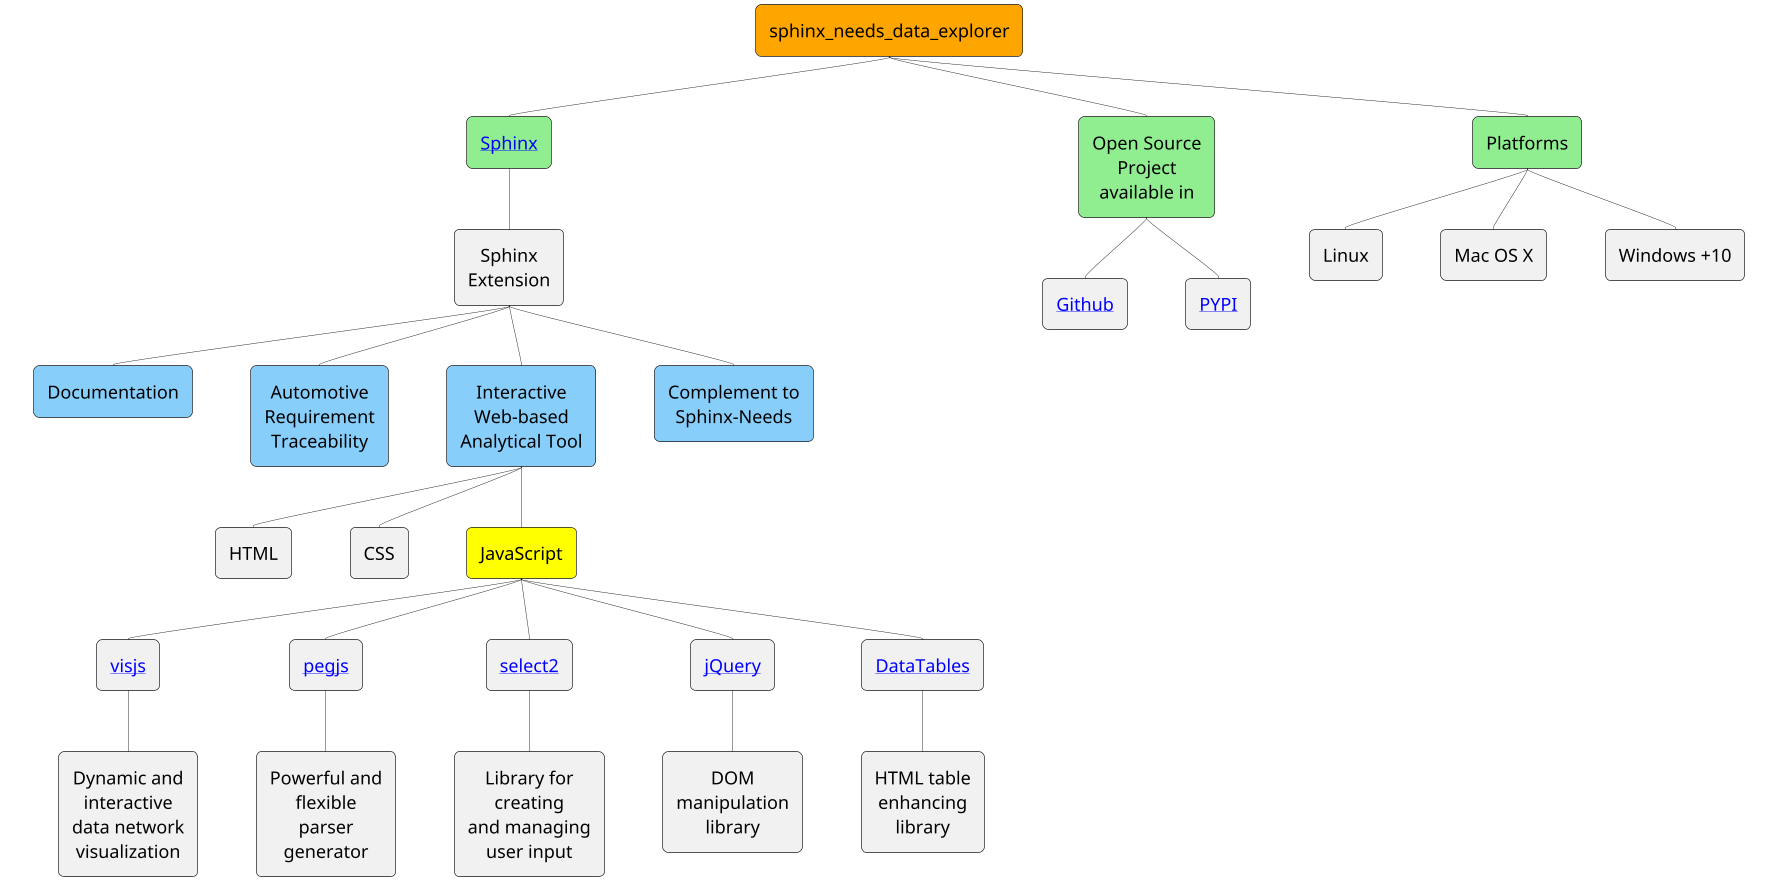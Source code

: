 @startmindmap sphinx_needs_data_explorer

'rankdir=LR nodesep=20

'skinparam nodesep 50%
'skinparam ranksep 50%
skinparam defaultFontSize 40%
skinparam DefaultTextAlignment center

/'
<style>
  mindmapDiagram {
  Scale 10
  LineColor Black
   node {
    FontName Roboto
    Padding 5
    Margin 15
   ' RoundCorner 11
    LineColor black
    BackgroundColor #cc33cc-#0c33ac
    FontColor white
    LineStyle 0
    LineThickness 1
    DiagonalCorner 50
    MinimumWidth 200
    MaximumWidth 200
  }
</style>
'/

<style>
  mindmapDiagram {
   node {
    Padding 30
    Margin 65
    'MinimumWidth 100
    MaximumWidth 300
  }
</style>

top to bottom direction
'right to left direction
scale 0.45
!$rootColor="#Orange"

!procedure $mcolor($arg1,$arg2)
<color:blue>[[ $arg1 $arg2 ]]</color>
!endprocedure

*[$rootColor] sphinx_needs_data_explorer
**[#lightgreen] [[ https://www.sphinx-doc.org/en/master/ Sphinx ]]
*** Sphinx Extension
****[#LightSkyBlue] Documentation
****[#LightSkyBlue] Automotive Requirement\nTraceability
****[#LightSkyBlue] Interactive Web-based\nAnalytical Tool
***** HTML
***** CSS
*****[#Yellow] JavaScript
****** [[ https://visjs.org visjs ]]
******* Dynamic and interactive\ndata network visualization
****** [[ https://github.com/peggyjs/peggy pegjs ]]
******* Powerful and flexible\nparser generator
****** [[ https://github.com/select2/select2 select2 ]]
******* Library for creating\nand managing user input
****** [[ https://github.com/jquery/jquery jQuery ]]
******* DOM manipulation library
****** [[ https://github.com/DataTables/DataTablesSrc DataTables ]]
******* HTML table enhancing library
****[#LightSkyBlue] Complement to Sphinx-Needs
**[#lightgreen] Open Source Project\navailable in
*** [[ https://github.com/mi-parkes/sphinx-needs-data-explorer Github ]]
*** [[ https://pypi.org/project/sphinx-needs-data-explorer PYPI ]]
**[#lightgreen] Platforms
*** Linux
*** Mac OS X
*** Windows +10

@endmindmap
